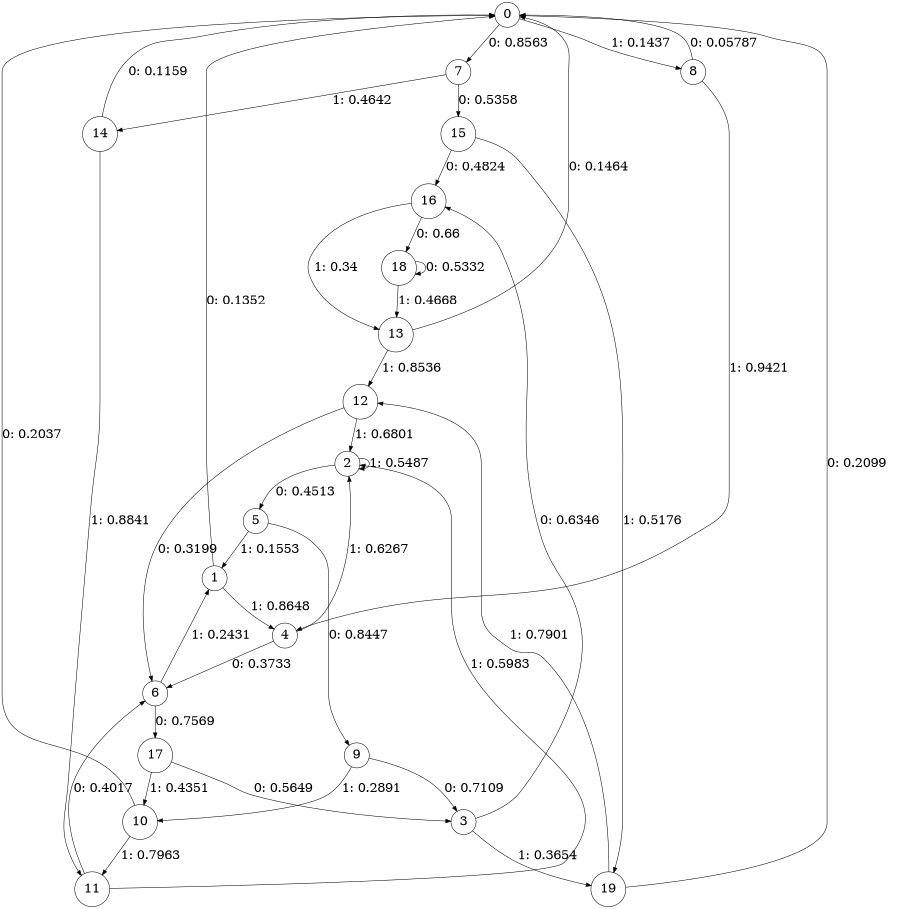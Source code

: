 digraph "ch34faceL5" {
size = "6,8.5";
ratio = "fill";
node [shape = circle];
node [fontsize = 24];
edge [fontsize = 24];
0 -> 7 [label = "0: 0.8563   "];
0 -> 8 [label = "1: 0.1437   "];
1 -> 0 [label = "0: 0.1352   "];
1 -> 4 [label = "1: 0.8648   "];
2 -> 5 [label = "0: 0.4513   "];
2 -> 2 [label = "1: 0.5487   "];
3 -> 16 [label = "0: 0.6346   "];
3 -> 19 [label = "1: 0.3654   "];
4 -> 6 [label = "0: 0.3733   "];
4 -> 2 [label = "1: 0.6267   "];
5 -> 9 [label = "0: 0.8447   "];
5 -> 1 [label = "1: 0.1553   "];
6 -> 17 [label = "0: 0.7569   "];
6 -> 1 [label = "1: 0.2431   "];
7 -> 15 [label = "0: 0.5358   "];
7 -> 14 [label = "1: 0.4642   "];
8 -> 0 [label = "0: 0.05787  "];
8 -> 4 [label = "1: 0.9421   "];
9 -> 3 [label = "0: 0.7109   "];
9 -> 10 [label = "1: 0.2891   "];
10 -> 0 [label = "0: 0.2037   "];
10 -> 11 [label = "1: 0.7963   "];
11 -> 6 [label = "0: 0.4017   "];
11 -> 2 [label = "1: 0.5983   "];
12 -> 6 [label = "0: 0.3199   "];
12 -> 2 [label = "1: 0.6801   "];
13 -> 0 [label = "0: 0.1464   "];
13 -> 12 [label = "1: 0.8536   "];
14 -> 0 [label = "0: 0.1159   "];
14 -> 11 [label = "1: 0.8841   "];
15 -> 16 [label = "0: 0.4824   "];
15 -> 19 [label = "1: 0.5176   "];
16 -> 18 [label = "0: 0.66     "];
16 -> 13 [label = "1: 0.34     "];
17 -> 3 [label = "0: 0.5649   "];
17 -> 10 [label = "1: 0.4351   "];
18 -> 18 [label = "0: 0.5332   "];
18 -> 13 [label = "1: 0.4668   "];
19 -> 0 [label = "0: 0.2099   "];
19 -> 12 [label = "1: 0.7901   "];
}